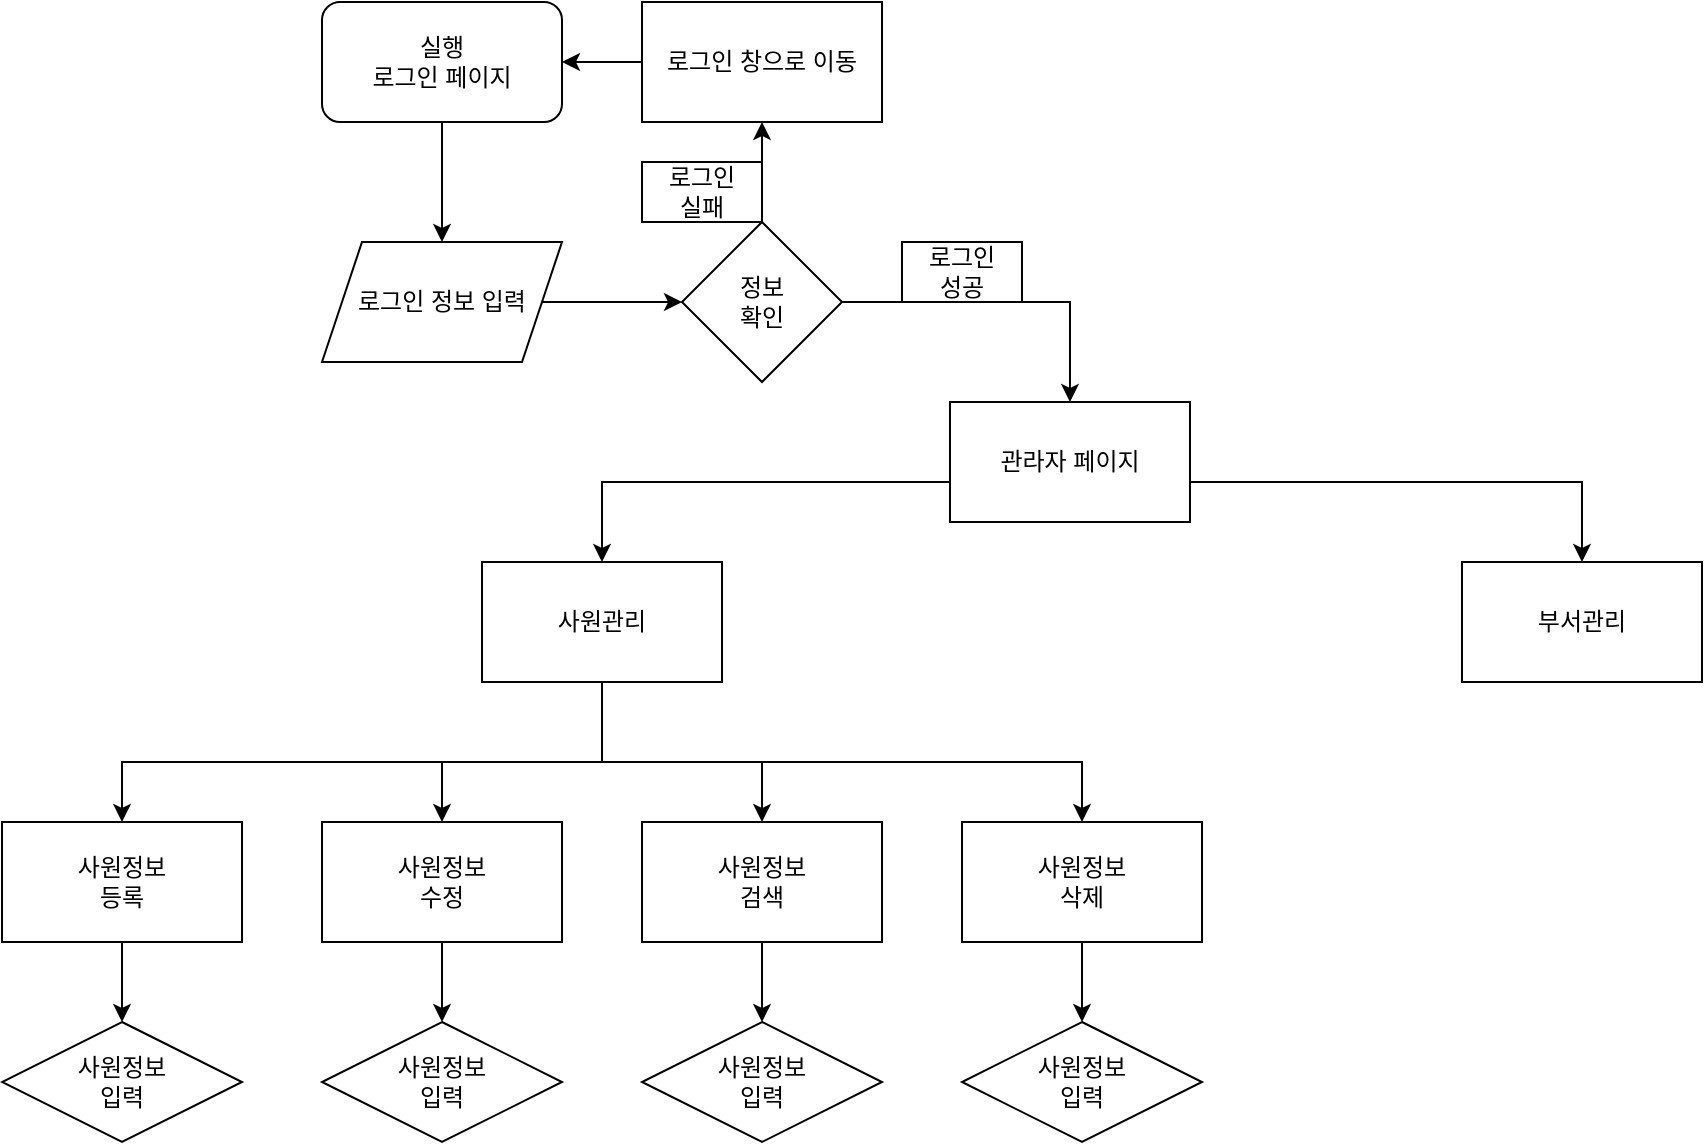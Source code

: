 <mxfile version="24.5.4" type="github">
  <diagram id="C5RBs43oDa-KdzZeNtuy" name="Page-1">
    <mxGraphModel dx="1511" dy="407" grid="1" gridSize="10" guides="1" tooltips="1" connect="1" arrows="1" fold="1" page="1" pageScale="1" pageWidth="827" pageHeight="1169" math="0" shadow="0">
      <root>
        <mxCell id="WIyWlLk6GJQsqaUBKTNV-0" />
        <mxCell id="WIyWlLk6GJQsqaUBKTNV-1" parent="WIyWlLk6GJQsqaUBKTNV-0" />
        <mxCell id="GjXYhkqQ-jPX18HEnohe-6" value="" style="edgeStyle=orthogonalEdgeStyle;rounded=0;orthogonalLoop=1;jettySize=auto;html=1;" edge="1" parent="WIyWlLk6GJQsqaUBKTNV-1" source="GjXYhkqQ-jPX18HEnohe-0" target="GjXYhkqQ-jPX18HEnohe-5">
          <mxGeometry relative="1" as="geometry" />
        </mxCell>
        <mxCell id="GjXYhkqQ-jPX18HEnohe-0" value="실행&lt;div&gt;로그인 페이지&lt;/div&gt;" style="rounded=1;whiteSpace=wrap;html=1;" vertex="1" parent="WIyWlLk6GJQsqaUBKTNV-1">
          <mxGeometry x="-360" y="60" width="120" height="60" as="geometry" />
        </mxCell>
        <mxCell id="GjXYhkqQ-jPX18HEnohe-13" value="" style="edgeStyle=orthogonalEdgeStyle;rounded=0;orthogonalLoop=1;jettySize=auto;html=1;" edge="1" parent="WIyWlLk6GJQsqaUBKTNV-1" source="GjXYhkqQ-jPX18HEnohe-5" target="GjXYhkqQ-jPX18HEnohe-12">
          <mxGeometry relative="1" as="geometry" />
        </mxCell>
        <mxCell id="GjXYhkqQ-jPX18HEnohe-5" value="로그인 정보 입력" style="shape=parallelogram;perimeter=parallelogramPerimeter;whiteSpace=wrap;html=1;fixedSize=1;" vertex="1" parent="WIyWlLk6GJQsqaUBKTNV-1">
          <mxGeometry x="-360" y="180" width="120" height="60" as="geometry" />
        </mxCell>
        <mxCell id="GjXYhkqQ-jPX18HEnohe-15" value="" style="edgeStyle=orthogonalEdgeStyle;rounded=0;orthogonalLoop=1;jettySize=auto;html=1;" edge="1" parent="WIyWlLk6GJQsqaUBKTNV-1" source="GjXYhkqQ-jPX18HEnohe-12" target="GjXYhkqQ-jPX18HEnohe-14">
          <mxGeometry relative="1" as="geometry" />
        </mxCell>
        <mxCell id="GjXYhkqQ-jPX18HEnohe-24" value="" style="edgeStyle=orthogonalEdgeStyle;rounded=0;orthogonalLoop=1;jettySize=auto;html=1;" edge="1" parent="WIyWlLk6GJQsqaUBKTNV-1" source="GjXYhkqQ-jPX18HEnohe-12" target="GjXYhkqQ-jPX18HEnohe-23">
          <mxGeometry relative="1" as="geometry" />
        </mxCell>
        <mxCell id="GjXYhkqQ-jPX18HEnohe-12" value="정보&lt;div&gt;확인&lt;/div&gt;" style="rhombus;whiteSpace=wrap;html=1;" vertex="1" parent="WIyWlLk6GJQsqaUBKTNV-1">
          <mxGeometry x="-180" y="170" width="80" height="80" as="geometry" />
        </mxCell>
        <mxCell id="GjXYhkqQ-jPX18HEnohe-19" style="edgeStyle=orthogonalEdgeStyle;rounded=0;orthogonalLoop=1;jettySize=auto;html=1;" edge="1" parent="WIyWlLk6GJQsqaUBKTNV-1" source="GjXYhkqQ-jPX18HEnohe-14" target="GjXYhkqQ-jPX18HEnohe-0">
          <mxGeometry relative="1" as="geometry">
            <Array as="points">
              <mxPoint x="-290" y="70" />
            </Array>
          </mxGeometry>
        </mxCell>
        <mxCell id="GjXYhkqQ-jPX18HEnohe-14" value="&lt;div&gt;로그인 창으로 이동&lt;/div&gt;" style="whiteSpace=wrap;html=1;" vertex="1" parent="WIyWlLk6GJQsqaUBKTNV-1">
          <mxGeometry x="-200" y="60" width="120" height="60" as="geometry" />
        </mxCell>
        <mxCell id="GjXYhkqQ-jPX18HEnohe-20" value="로그인&lt;div&gt;실패&lt;/div&gt;" style="text;html=1;align=center;verticalAlign=middle;whiteSpace=wrap;rounded=0;strokeColor=default;" vertex="1" parent="WIyWlLk6GJQsqaUBKTNV-1">
          <mxGeometry x="-200" y="140" width="60" height="30" as="geometry" />
        </mxCell>
        <mxCell id="GjXYhkqQ-jPX18HEnohe-30" value="" style="edgeStyle=orthogonalEdgeStyle;rounded=0;orthogonalLoop=1;jettySize=auto;html=1;" edge="1" parent="WIyWlLk6GJQsqaUBKTNV-1" source="GjXYhkqQ-jPX18HEnohe-23" target="GjXYhkqQ-jPX18HEnohe-27">
          <mxGeometry relative="1" as="geometry">
            <Array as="points">
              <mxPoint x="100" y="300" />
              <mxPoint x="-300" y="300" />
            </Array>
          </mxGeometry>
        </mxCell>
        <mxCell id="GjXYhkqQ-jPX18HEnohe-31" value="" style="edgeStyle=orthogonalEdgeStyle;rounded=0;orthogonalLoop=1;jettySize=auto;html=1;entryX=0.5;entryY=0;entryDx=0;entryDy=0;" edge="1" parent="WIyWlLk6GJQsqaUBKTNV-1" source="GjXYhkqQ-jPX18HEnohe-23" target="GjXYhkqQ-jPX18HEnohe-26">
          <mxGeometry relative="1" as="geometry">
            <Array as="points">
              <mxPoint x="270" y="300" />
            </Array>
          </mxGeometry>
        </mxCell>
        <mxCell id="GjXYhkqQ-jPX18HEnohe-23" value="관라자 페이지" style="rounded=0;whiteSpace=wrap;html=1;" vertex="1" parent="WIyWlLk6GJQsqaUBKTNV-1">
          <mxGeometry x="-46" y="260" width="120" height="60" as="geometry" />
        </mxCell>
        <mxCell id="GjXYhkqQ-jPX18HEnohe-25" value="로그인&lt;div&gt;성공&lt;/div&gt;" style="text;html=1;align=center;verticalAlign=middle;whiteSpace=wrap;rounded=0;strokeColor=default;" vertex="1" parent="WIyWlLk6GJQsqaUBKTNV-1">
          <mxGeometry x="-70" y="180" width="60" height="30" as="geometry" />
        </mxCell>
        <mxCell id="GjXYhkqQ-jPX18HEnohe-26" value="부서관리" style="rounded=0;whiteSpace=wrap;html=1;" vertex="1" parent="WIyWlLk6GJQsqaUBKTNV-1">
          <mxGeometry x="210" y="340" width="120" height="60" as="geometry" />
        </mxCell>
        <mxCell id="GjXYhkqQ-jPX18HEnohe-34" value="" style="edgeStyle=orthogonalEdgeStyle;rounded=0;orthogonalLoop=1;jettySize=auto;html=1;" edge="1" parent="WIyWlLk6GJQsqaUBKTNV-1" source="GjXYhkqQ-jPX18HEnohe-27" target="GjXYhkqQ-jPX18HEnohe-33">
          <mxGeometry relative="1" as="geometry">
            <Array as="points">
              <mxPoint x="-220" y="440" />
              <mxPoint x="-460" y="440" />
            </Array>
          </mxGeometry>
        </mxCell>
        <mxCell id="GjXYhkqQ-jPX18HEnohe-36" value="" style="edgeStyle=orthogonalEdgeStyle;rounded=0;orthogonalLoop=1;jettySize=auto;html=1;" edge="1" parent="WIyWlLk6GJQsqaUBKTNV-1" source="GjXYhkqQ-jPX18HEnohe-27" target="GjXYhkqQ-jPX18HEnohe-35">
          <mxGeometry relative="1" as="geometry">
            <Array as="points">
              <mxPoint x="-220" y="440" />
              <mxPoint x="-300" y="440" />
            </Array>
          </mxGeometry>
        </mxCell>
        <mxCell id="GjXYhkqQ-jPX18HEnohe-38" value="" style="edgeStyle=orthogonalEdgeStyle;rounded=0;orthogonalLoop=1;jettySize=auto;html=1;" edge="1" parent="WIyWlLk6GJQsqaUBKTNV-1" source="GjXYhkqQ-jPX18HEnohe-27" target="GjXYhkqQ-jPX18HEnohe-37">
          <mxGeometry relative="1" as="geometry">
            <Array as="points">
              <mxPoint x="-220" y="440" />
              <mxPoint x="-140" y="440" />
            </Array>
          </mxGeometry>
        </mxCell>
        <mxCell id="GjXYhkqQ-jPX18HEnohe-40" value="" style="edgeStyle=orthogonalEdgeStyle;rounded=0;orthogonalLoop=1;jettySize=auto;html=1;" edge="1" parent="WIyWlLk6GJQsqaUBKTNV-1" source="GjXYhkqQ-jPX18HEnohe-27" target="GjXYhkqQ-jPX18HEnohe-39">
          <mxGeometry relative="1" as="geometry">
            <Array as="points">
              <mxPoint x="-220" y="440" />
              <mxPoint x="20" y="440" />
            </Array>
          </mxGeometry>
        </mxCell>
        <mxCell id="GjXYhkqQ-jPX18HEnohe-27" value="사원관리" style="rounded=0;whiteSpace=wrap;html=1;" vertex="1" parent="WIyWlLk6GJQsqaUBKTNV-1">
          <mxGeometry x="-280" y="340" width="120" height="60" as="geometry" />
        </mxCell>
        <mxCell id="GjXYhkqQ-jPX18HEnohe-42" value="" style="edgeStyle=orthogonalEdgeStyle;rounded=0;orthogonalLoop=1;jettySize=auto;html=1;" edge="1" parent="WIyWlLk6GJQsqaUBKTNV-1" source="GjXYhkqQ-jPX18HEnohe-33" target="GjXYhkqQ-jPX18HEnohe-41">
          <mxGeometry relative="1" as="geometry" />
        </mxCell>
        <mxCell id="GjXYhkqQ-jPX18HEnohe-33" value="사원정보&lt;div&gt;등록&lt;/div&gt;" style="rounded=0;whiteSpace=wrap;html=1;" vertex="1" parent="WIyWlLk6GJQsqaUBKTNV-1">
          <mxGeometry x="-520" y="470" width="120" height="60" as="geometry" />
        </mxCell>
        <mxCell id="GjXYhkqQ-jPX18HEnohe-46" value="" style="edgeStyle=orthogonalEdgeStyle;rounded=0;orthogonalLoop=1;jettySize=auto;html=1;" edge="1" parent="WIyWlLk6GJQsqaUBKTNV-1" source="GjXYhkqQ-jPX18HEnohe-35" target="GjXYhkqQ-jPX18HEnohe-43">
          <mxGeometry relative="1" as="geometry" />
        </mxCell>
        <mxCell id="GjXYhkqQ-jPX18HEnohe-35" value="사원정보&lt;div&gt;수정&lt;/div&gt;" style="rounded=0;whiteSpace=wrap;html=1;" vertex="1" parent="WIyWlLk6GJQsqaUBKTNV-1">
          <mxGeometry x="-360" y="470" width="120" height="60" as="geometry" />
        </mxCell>
        <mxCell id="GjXYhkqQ-jPX18HEnohe-47" value="" style="edgeStyle=orthogonalEdgeStyle;rounded=0;orthogonalLoop=1;jettySize=auto;html=1;" edge="1" parent="WIyWlLk6GJQsqaUBKTNV-1" source="GjXYhkqQ-jPX18HEnohe-37" target="GjXYhkqQ-jPX18HEnohe-44">
          <mxGeometry relative="1" as="geometry" />
        </mxCell>
        <mxCell id="GjXYhkqQ-jPX18HEnohe-37" value="사원정보&lt;div&gt;검색&lt;/div&gt;" style="rounded=0;whiteSpace=wrap;html=1;" vertex="1" parent="WIyWlLk6GJQsqaUBKTNV-1">
          <mxGeometry x="-200" y="470" width="120" height="60" as="geometry" />
        </mxCell>
        <mxCell id="GjXYhkqQ-jPX18HEnohe-48" value="" style="edgeStyle=orthogonalEdgeStyle;rounded=0;orthogonalLoop=1;jettySize=auto;html=1;" edge="1" parent="WIyWlLk6GJQsqaUBKTNV-1" source="GjXYhkqQ-jPX18HEnohe-39" target="GjXYhkqQ-jPX18HEnohe-45">
          <mxGeometry relative="1" as="geometry" />
        </mxCell>
        <mxCell id="GjXYhkqQ-jPX18HEnohe-39" value="사원정보&lt;div&gt;삭제&lt;/div&gt;" style="rounded=0;whiteSpace=wrap;html=1;" vertex="1" parent="WIyWlLk6GJQsqaUBKTNV-1">
          <mxGeometry x="-40" y="470" width="120" height="60" as="geometry" />
        </mxCell>
        <mxCell id="GjXYhkqQ-jPX18HEnohe-41" value="사원정보&lt;div&gt;입력&lt;/div&gt;" style="rhombus;whiteSpace=wrap;html=1;" vertex="1" parent="WIyWlLk6GJQsqaUBKTNV-1">
          <mxGeometry x="-520" y="570" width="120" height="60" as="geometry" />
        </mxCell>
        <mxCell id="GjXYhkqQ-jPX18HEnohe-43" value="사원정보&lt;div&gt;입력&lt;/div&gt;" style="rhombus;whiteSpace=wrap;html=1;" vertex="1" parent="WIyWlLk6GJQsqaUBKTNV-1">
          <mxGeometry x="-360" y="570" width="120" height="60" as="geometry" />
        </mxCell>
        <mxCell id="GjXYhkqQ-jPX18HEnohe-44" value="사원정보&lt;div&gt;입력&lt;/div&gt;" style="rhombus;whiteSpace=wrap;html=1;" vertex="1" parent="WIyWlLk6GJQsqaUBKTNV-1">
          <mxGeometry x="-200" y="570" width="120" height="60" as="geometry" />
        </mxCell>
        <mxCell id="GjXYhkqQ-jPX18HEnohe-45" value="사원정보&lt;div&gt;입력&lt;/div&gt;" style="rhombus;whiteSpace=wrap;html=1;" vertex="1" parent="WIyWlLk6GJQsqaUBKTNV-1">
          <mxGeometry x="-40" y="570" width="120" height="60" as="geometry" />
        </mxCell>
      </root>
    </mxGraphModel>
  </diagram>
</mxfile>
